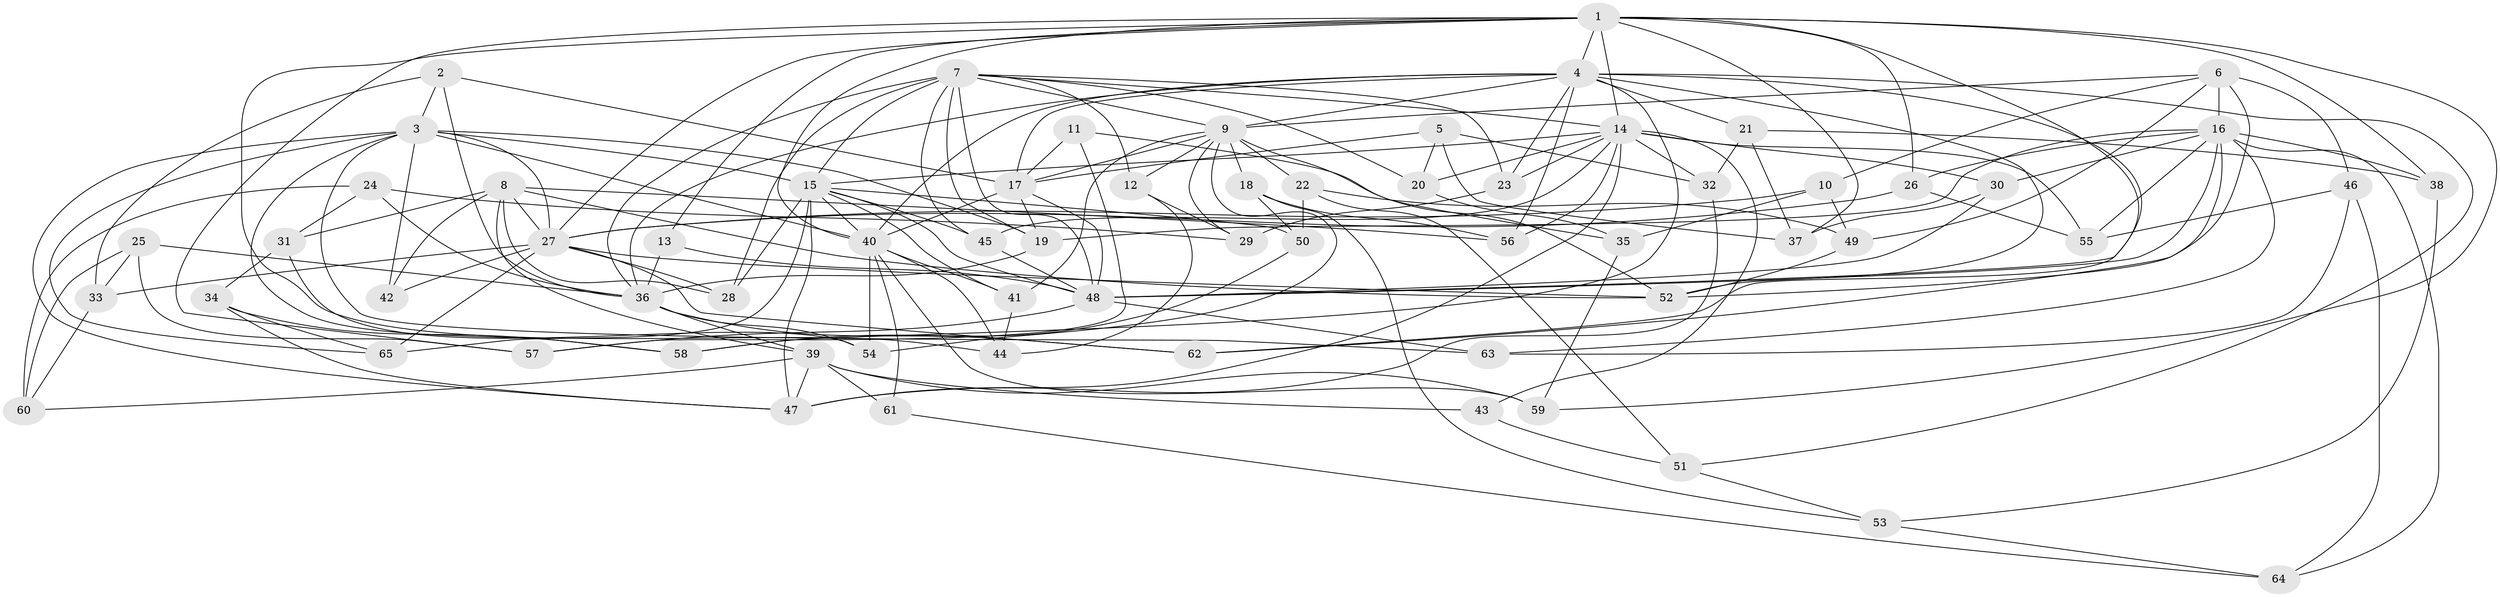 // original degree distribution, {4: 1.0}
// Generated by graph-tools (version 1.1) at 2025/38/03/09/25 02:38:05]
// undirected, 65 vertices, 177 edges
graph export_dot {
graph [start="1"]
  node [color=gray90,style=filled];
  1;
  2;
  3;
  4;
  5;
  6;
  7;
  8;
  9;
  10;
  11;
  12;
  13;
  14;
  15;
  16;
  17;
  18;
  19;
  20;
  21;
  22;
  23;
  24;
  25;
  26;
  27;
  28;
  29;
  30;
  31;
  32;
  33;
  34;
  35;
  36;
  37;
  38;
  39;
  40;
  41;
  42;
  43;
  44;
  45;
  46;
  47;
  48;
  49;
  50;
  51;
  52;
  53;
  54;
  55;
  56;
  57;
  58;
  59;
  60;
  61;
  62;
  63;
  64;
  65;
  1 -- 4 [weight=1.0];
  1 -- 13 [weight=1.0];
  1 -- 14 [weight=1.0];
  1 -- 26 [weight=1.0];
  1 -- 27 [weight=1.0];
  1 -- 37 [weight=1.0];
  1 -- 38 [weight=1.0];
  1 -- 40 [weight=1.0];
  1 -- 44 [weight=1.0];
  1 -- 48 [weight=1.0];
  1 -- 57 [weight=1.0];
  1 -- 59 [weight=1.0];
  2 -- 3 [weight=1.0];
  2 -- 17 [weight=1.0];
  2 -- 33 [weight=1.0];
  2 -- 36 [weight=1.0];
  3 -- 15 [weight=1.0];
  3 -- 19 [weight=1.0];
  3 -- 27 [weight=1.0];
  3 -- 40 [weight=1.0];
  3 -- 42 [weight=1.0];
  3 -- 47 [weight=1.0];
  3 -- 58 [weight=1.0];
  3 -- 63 [weight=1.0];
  3 -- 65 [weight=1.0];
  4 -- 9 [weight=1.0];
  4 -- 17 [weight=1.0];
  4 -- 21 [weight=1.0];
  4 -- 23 [weight=1.0];
  4 -- 36 [weight=1.0];
  4 -- 40 [weight=1.0];
  4 -- 51 [weight=1.0];
  4 -- 52 [weight=1.0];
  4 -- 56 [weight=1.0];
  4 -- 58 [weight=1.0];
  4 -- 62 [weight=1.0];
  5 -- 17 [weight=1.0];
  5 -- 20 [weight=1.0];
  5 -- 32 [weight=1.0];
  5 -- 37 [weight=1.0];
  6 -- 9 [weight=2.0];
  6 -- 10 [weight=1.0];
  6 -- 16 [weight=2.0];
  6 -- 46 [weight=1.0];
  6 -- 49 [weight=1.0];
  6 -- 52 [weight=1.0];
  7 -- 9 [weight=1.0];
  7 -- 12 [weight=1.0];
  7 -- 14 [weight=1.0];
  7 -- 15 [weight=1.0];
  7 -- 19 [weight=2.0];
  7 -- 20 [weight=1.0];
  7 -- 23 [weight=1.0];
  7 -- 28 [weight=1.0];
  7 -- 36 [weight=1.0];
  7 -- 45 [weight=1.0];
  7 -- 48 [weight=1.0];
  8 -- 27 [weight=2.0];
  8 -- 28 [weight=1.0];
  8 -- 31 [weight=1.0];
  8 -- 39 [weight=2.0];
  8 -- 42 [weight=2.0];
  8 -- 52 [weight=1.0];
  8 -- 56 [weight=1.0];
  9 -- 12 [weight=1.0];
  9 -- 17 [weight=1.0];
  9 -- 18 [weight=1.0];
  9 -- 22 [weight=1.0];
  9 -- 29 [weight=1.0];
  9 -- 41 [weight=1.0];
  9 -- 52 [weight=1.0];
  9 -- 54 [weight=1.0];
  10 -- 27 [weight=1.0];
  10 -- 35 [weight=1.0];
  10 -- 49 [weight=1.0];
  11 -- 17 [weight=2.0];
  11 -- 35 [weight=1.0];
  11 -- 57 [weight=1.0];
  12 -- 29 [weight=1.0];
  12 -- 44 [weight=1.0];
  13 -- 36 [weight=2.0];
  13 -- 48 [weight=1.0];
  14 -- 15 [weight=1.0];
  14 -- 20 [weight=1.0];
  14 -- 23 [weight=1.0];
  14 -- 30 [weight=1.0];
  14 -- 32 [weight=1.0];
  14 -- 43 [weight=1.0];
  14 -- 45 [weight=1.0];
  14 -- 47 [weight=1.0];
  14 -- 55 [weight=1.0];
  14 -- 56 [weight=1.0];
  15 -- 28 [weight=1.0];
  15 -- 40 [weight=2.0];
  15 -- 41 [weight=1.0];
  15 -- 45 [weight=1.0];
  15 -- 47 [weight=1.0];
  15 -- 48 [weight=1.0];
  15 -- 50 [weight=1.0];
  15 -- 65 [weight=1.0];
  16 -- 19 [weight=2.0];
  16 -- 26 [weight=1.0];
  16 -- 30 [weight=1.0];
  16 -- 38 [weight=1.0];
  16 -- 48 [weight=1.0];
  16 -- 55 [weight=1.0];
  16 -- 62 [weight=1.0];
  16 -- 63 [weight=1.0];
  16 -- 64 [weight=1.0];
  17 -- 19 [weight=1.0];
  17 -- 40 [weight=2.0];
  17 -- 48 [weight=1.0];
  18 -- 50 [weight=1.0];
  18 -- 53 [weight=1.0];
  18 -- 56 [weight=1.0];
  19 -- 36 [weight=2.0];
  20 -- 35 [weight=1.0];
  21 -- 32 [weight=1.0];
  21 -- 37 [weight=1.0];
  21 -- 38 [weight=1.0];
  22 -- 49 [weight=1.0];
  22 -- 50 [weight=1.0];
  22 -- 51 [weight=1.0];
  23 -- 29 [weight=1.0];
  24 -- 29 [weight=1.0];
  24 -- 31 [weight=1.0];
  24 -- 36 [weight=1.0];
  24 -- 60 [weight=1.0];
  25 -- 33 [weight=1.0];
  25 -- 36 [weight=1.0];
  25 -- 57 [weight=1.0];
  25 -- 60 [weight=1.0];
  26 -- 27 [weight=1.0];
  26 -- 55 [weight=1.0];
  27 -- 28 [weight=1.0];
  27 -- 33 [weight=1.0];
  27 -- 42 [weight=1.0];
  27 -- 52 [weight=1.0];
  27 -- 62 [weight=1.0];
  27 -- 65 [weight=1.0];
  30 -- 37 [weight=1.0];
  30 -- 48 [weight=1.0];
  31 -- 34 [weight=1.0];
  31 -- 54 [weight=1.0];
  32 -- 47 [weight=1.0];
  33 -- 60 [weight=1.0];
  34 -- 47 [weight=1.0];
  34 -- 58 [weight=1.0];
  34 -- 65 [weight=1.0];
  35 -- 59 [weight=1.0];
  36 -- 39 [weight=1.0];
  36 -- 54 [weight=1.0];
  36 -- 62 [weight=1.0];
  38 -- 53 [weight=1.0];
  39 -- 43 [weight=2.0];
  39 -- 47 [weight=1.0];
  39 -- 59 [weight=1.0];
  39 -- 60 [weight=1.0];
  39 -- 61 [weight=2.0];
  40 -- 41 [weight=1.0];
  40 -- 44 [weight=1.0];
  40 -- 54 [weight=1.0];
  40 -- 59 [weight=1.0];
  40 -- 61 [weight=1.0];
  41 -- 44 [weight=1.0];
  43 -- 51 [weight=1.0];
  45 -- 48 [weight=1.0];
  46 -- 55 [weight=1.0];
  46 -- 63 [weight=1.0];
  46 -- 64 [weight=1.0];
  48 -- 57 [weight=1.0];
  48 -- 63 [weight=1.0];
  49 -- 52 [weight=1.0];
  50 -- 58 [weight=1.0];
  51 -- 53 [weight=1.0];
  53 -- 64 [weight=1.0];
  61 -- 64 [weight=1.0];
}
